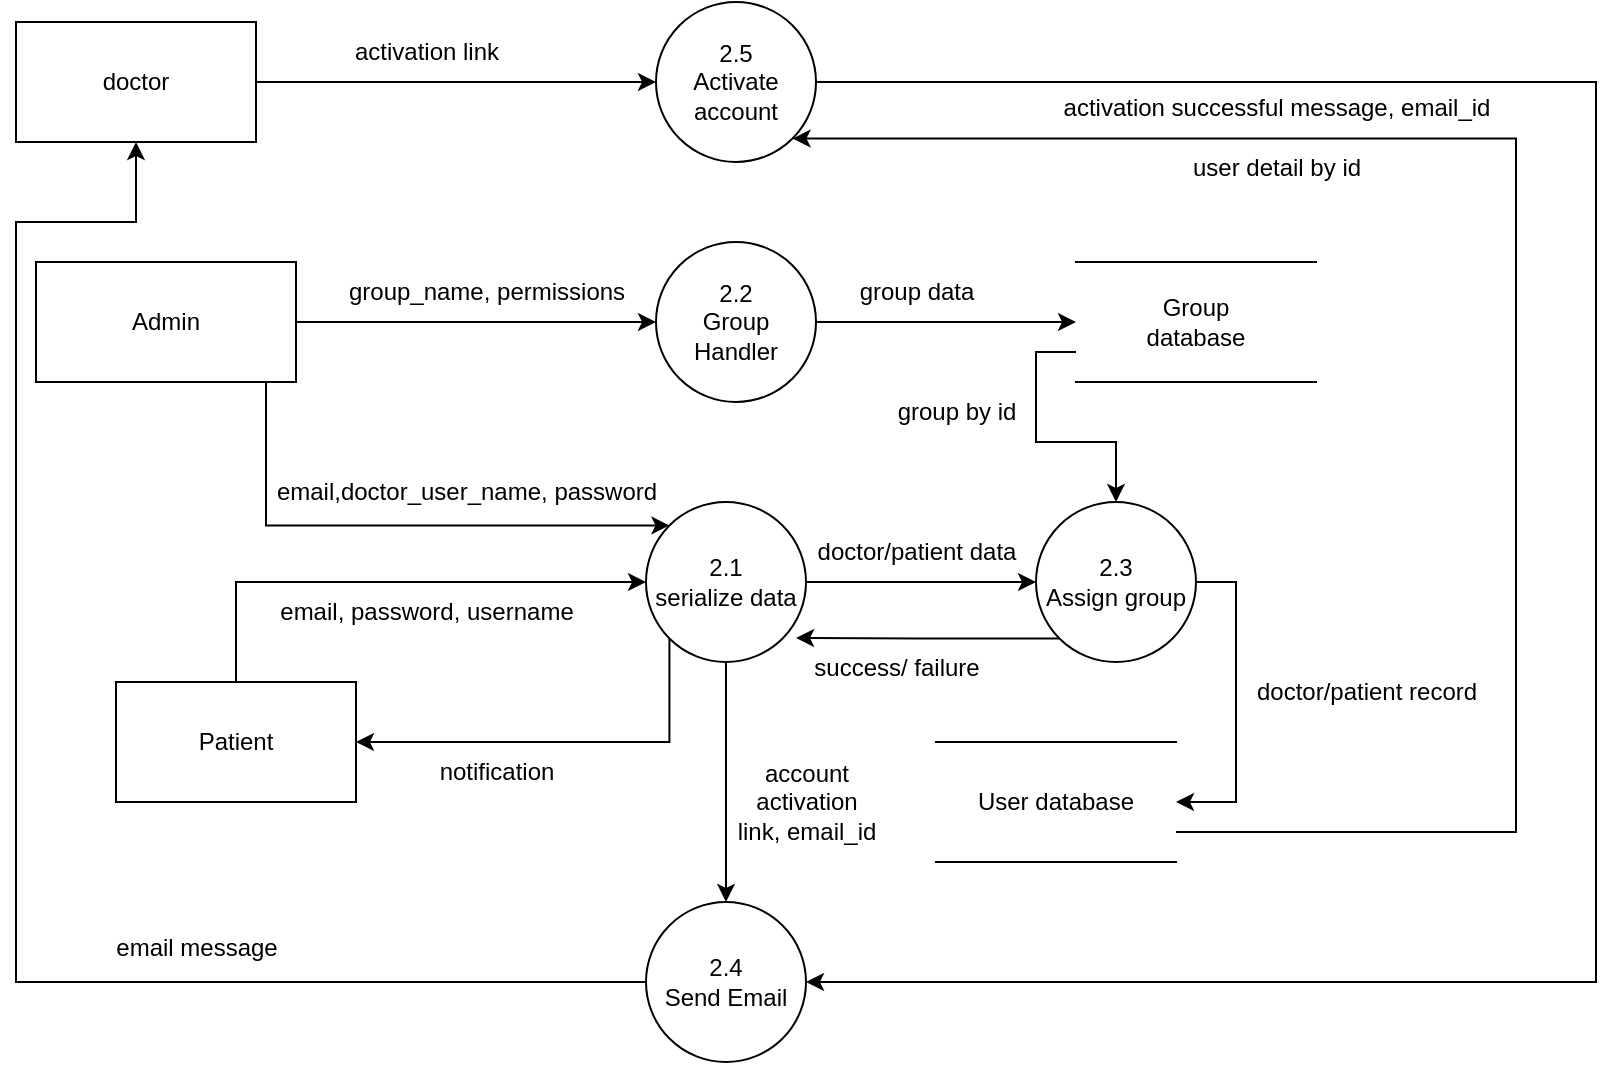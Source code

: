 <mxfile version="21.3.7" type="device">
  <diagram name="Page-1" id="ScTcoIWd-ozFRMPCGO9X">
    <mxGraphModel dx="1290" dy="1677" grid="1" gridSize="10" guides="1" tooltips="1" connect="1" arrows="1" fold="1" page="1" pageScale="1" pageWidth="850" pageHeight="1100" math="0" shadow="0">
      <root>
        <mxCell id="0" />
        <mxCell id="1" parent="0" />
        <mxCell id="XqFjgd2gh1nuLMFzxJLw-3" style="edgeStyle=orthogonalEdgeStyle;rounded=0;orthogonalLoop=1;jettySize=auto;html=1;exitX=0.5;exitY=0;exitDx=0;exitDy=0;entryX=0;entryY=0.5;entryDx=0;entryDy=0;" edge="1" parent="1" source="XqFjgd2gh1nuLMFzxJLw-1" target="XqFjgd2gh1nuLMFzxJLw-2">
          <mxGeometry relative="1" as="geometry">
            <Array as="points">
              <mxPoint x="130" y="240" />
            </Array>
          </mxGeometry>
        </mxCell>
        <mxCell id="XqFjgd2gh1nuLMFzxJLw-1" value="Patient" style="rounded=0;whiteSpace=wrap;html=1;" vertex="1" parent="1">
          <mxGeometry x="70" y="290" width="120" height="60" as="geometry" />
        </mxCell>
        <mxCell id="XqFjgd2gh1nuLMFzxJLw-19" style="edgeStyle=orthogonalEdgeStyle;rounded=0;orthogonalLoop=1;jettySize=auto;html=1;exitX=1;exitY=0.5;exitDx=0;exitDy=0;entryX=0;entryY=0.5;entryDx=0;entryDy=0;" edge="1" parent="1" source="XqFjgd2gh1nuLMFzxJLw-2" target="XqFjgd2gh1nuLMFzxJLw-17">
          <mxGeometry relative="1" as="geometry" />
        </mxCell>
        <mxCell id="XqFjgd2gh1nuLMFzxJLw-27" style="edgeStyle=orthogonalEdgeStyle;rounded=0;orthogonalLoop=1;jettySize=auto;html=1;exitX=0;exitY=1;exitDx=0;exitDy=0;entryX=1;entryY=0.5;entryDx=0;entryDy=0;" edge="1" parent="1" source="XqFjgd2gh1nuLMFzxJLw-2" target="XqFjgd2gh1nuLMFzxJLw-1">
          <mxGeometry relative="1" as="geometry">
            <Array as="points">
              <mxPoint x="347" y="320" />
            </Array>
          </mxGeometry>
        </mxCell>
        <mxCell id="XqFjgd2gh1nuLMFzxJLw-30" style="edgeStyle=orthogonalEdgeStyle;rounded=0;orthogonalLoop=1;jettySize=auto;html=1;exitX=0.5;exitY=1;exitDx=0;exitDy=0;entryX=0.5;entryY=0;entryDx=0;entryDy=0;" edge="1" parent="1" source="XqFjgd2gh1nuLMFzxJLw-2" target="XqFjgd2gh1nuLMFzxJLw-29">
          <mxGeometry relative="1" as="geometry" />
        </mxCell>
        <mxCell id="XqFjgd2gh1nuLMFzxJLw-2" value="2.1&lt;br&gt;serialize data" style="ellipse;whiteSpace=wrap;html=1;aspect=fixed;" vertex="1" parent="1">
          <mxGeometry x="335" y="200" width="80" height="80" as="geometry" />
        </mxCell>
        <mxCell id="XqFjgd2gh1nuLMFzxJLw-5" style="edgeStyle=orthogonalEdgeStyle;rounded=0;orthogonalLoop=1;jettySize=auto;html=1;entryX=0;entryY=0;entryDx=0;entryDy=0;" edge="1" parent="1" source="XqFjgd2gh1nuLMFzxJLw-4" target="XqFjgd2gh1nuLMFzxJLw-2">
          <mxGeometry relative="1" as="geometry">
            <Array as="points">
              <mxPoint x="145" y="212" />
            </Array>
          </mxGeometry>
        </mxCell>
        <mxCell id="XqFjgd2gh1nuLMFzxJLw-10" style="edgeStyle=orthogonalEdgeStyle;rounded=0;orthogonalLoop=1;jettySize=auto;html=1;exitX=1;exitY=0.5;exitDx=0;exitDy=0;entryX=0;entryY=0.5;entryDx=0;entryDy=0;" edge="1" parent="1" source="XqFjgd2gh1nuLMFzxJLw-4" target="XqFjgd2gh1nuLMFzxJLw-8">
          <mxGeometry relative="1" as="geometry" />
        </mxCell>
        <mxCell id="XqFjgd2gh1nuLMFzxJLw-35" style="edgeStyle=orthogonalEdgeStyle;rounded=0;orthogonalLoop=1;jettySize=auto;html=1;exitX=1;exitY=0.5;exitDx=0;exitDy=0;entryX=0;entryY=0.5;entryDx=0;entryDy=0;" edge="1" parent="1" source="XqFjgd2gh1nuLMFzxJLw-42" target="XqFjgd2gh1nuLMFzxJLw-34">
          <mxGeometry relative="1" as="geometry" />
        </mxCell>
        <mxCell id="XqFjgd2gh1nuLMFzxJLw-4" value="Admin" style="rounded=0;whiteSpace=wrap;html=1;" vertex="1" parent="1">
          <mxGeometry x="30" y="80" width="130" height="60" as="geometry" />
        </mxCell>
        <mxCell id="XqFjgd2gh1nuLMFzxJLw-6" value="email,doctor_user_name, password" style="text;html=1;align=center;verticalAlign=middle;resizable=0;points=[];autosize=1;strokeColor=none;fillColor=none;" vertex="1" parent="1">
          <mxGeometry x="140" y="180" width="210" height="30" as="geometry" />
        </mxCell>
        <mxCell id="XqFjgd2gh1nuLMFzxJLw-13" style="edgeStyle=orthogonalEdgeStyle;rounded=0;orthogonalLoop=1;jettySize=auto;html=1;exitX=1;exitY=0.5;exitDx=0;exitDy=0;" edge="1" parent="1" source="XqFjgd2gh1nuLMFzxJLw-8" target="XqFjgd2gh1nuLMFzxJLw-12">
          <mxGeometry relative="1" as="geometry" />
        </mxCell>
        <mxCell id="XqFjgd2gh1nuLMFzxJLw-15" style="edgeStyle=orthogonalEdgeStyle;rounded=0;orthogonalLoop=1;jettySize=auto;html=1;exitX=0;exitY=0.75;exitDx=0;exitDy=0;entryX=0.5;entryY=0;entryDx=0;entryDy=0;" edge="1" parent="1" source="XqFjgd2gh1nuLMFzxJLw-12" target="XqFjgd2gh1nuLMFzxJLw-17">
          <mxGeometry relative="1" as="geometry" />
        </mxCell>
        <mxCell id="XqFjgd2gh1nuLMFzxJLw-8" value="2.2&lt;br&gt;Group&lt;br&gt;Handler" style="ellipse;whiteSpace=wrap;html=1;aspect=fixed;" vertex="1" parent="1">
          <mxGeometry x="340" y="70" width="80" height="80" as="geometry" />
        </mxCell>
        <mxCell id="XqFjgd2gh1nuLMFzxJLw-11" value="group_name, permissions" style="text;html=1;align=center;verticalAlign=middle;resizable=0;points=[];autosize=1;strokeColor=none;fillColor=none;" vertex="1" parent="1">
          <mxGeometry x="175" y="80" width="160" height="30" as="geometry" />
        </mxCell>
        <mxCell id="XqFjgd2gh1nuLMFzxJLw-12" value="Group&lt;br&gt;database" style="shape=partialRectangle;whiteSpace=wrap;html=1;left=0;right=0;fillColor=none;" vertex="1" parent="1">
          <mxGeometry x="550" y="80" width="120" height="60" as="geometry" />
        </mxCell>
        <mxCell id="XqFjgd2gh1nuLMFzxJLw-14" value="group data" style="text;html=1;align=center;verticalAlign=middle;resizable=0;points=[];autosize=1;strokeColor=none;fillColor=none;" vertex="1" parent="1">
          <mxGeometry x="430" y="80" width="80" height="30" as="geometry" />
        </mxCell>
        <mxCell id="XqFjgd2gh1nuLMFzxJLw-16" value="group by id" style="text;html=1;align=center;verticalAlign=middle;resizable=0;points=[];autosize=1;strokeColor=none;fillColor=none;" vertex="1" parent="1">
          <mxGeometry x="450" y="140" width="80" height="30" as="geometry" />
        </mxCell>
        <mxCell id="XqFjgd2gh1nuLMFzxJLw-23" style="edgeStyle=orthogonalEdgeStyle;rounded=0;orthogonalLoop=1;jettySize=auto;html=1;exitX=1;exitY=0.5;exitDx=0;exitDy=0;entryX=1;entryY=0.5;entryDx=0;entryDy=0;" edge="1" parent="1" source="XqFjgd2gh1nuLMFzxJLw-17" target="XqFjgd2gh1nuLMFzxJLw-21">
          <mxGeometry relative="1" as="geometry">
            <Array as="points">
              <mxPoint x="630" y="240" />
              <mxPoint x="630" y="350" />
            </Array>
          </mxGeometry>
        </mxCell>
        <mxCell id="XqFjgd2gh1nuLMFzxJLw-25" style="edgeStyle=orthogonalEdgeStyle;rounded=0;orthogonalLoop=1;jettySize=auto;html=1;exitX=0;exitY=1;exitDx=0;exitDy=0;entryX=0.938;entryY=0.85;entryDx=0;entryDy=0;entryPerimeter=0;" edge="1" parent="1" source="XqFjgd2gh1nuLMFzxJLw-17" target="XqFjgd2gh1nuLMFzxJLw-2">
          <mxGeometry relative="1" as="geometry" />
        </mxCell>
        <mxCell id="XqFjgd2gh1nuLMFzxJLw-17" value="2.3&lt;br&gt;Assign group" style="ellipse;whiteSpace=wrap;html=1;aspect=fixed;" vertex="1" parent="1">
          <mxGeometry x="530" y="200" width="80" height="80" as="geometry" />
        </mxCell>
        <mxCell id="XqFjgd2gh1nuLMFzxJLw-20" value="doctor/patient data" style="text;html=1;align=center;verticalAlign=middle;resizable=0;points=[];autosize=1;strokeColor=none;fillColor=none;" vertex="1" parent="1">
          <mxGeometry x="410" y="210" width="120" height="30" as="geometry" />
        </mxCell>
        <mxCell id="XqFjgd2gh1nuLMFzxJLw-21" value="User database" style="shape=partialRectangle;whiteSpace=wrap;html=1;left=0;right=0;fillColor=none;" vertex="1" parent="1">
          <mxGeometry x="480" y="320" width="120" height="60" as="geometry" />
        </mxCell>
        <mxCell id="XqFjgd2gh1nuLMFzxJLw-22" value="email, password, username" style="text;html=1;align=center;verticalAlign=middle;resizable=0;points=[];autosize=1;strokeColor=none;fillColor=none;" vertex="1" parent="1">
          <mxGeometry x="140" y="240" width="170" height="30" as="geometry" />
        </mxCell>
        <mxCell id="XqFjgd2gh1nuLMFzxJLw-24" value="doctor/patient record" style="text;html=1;align=center;verticalAlign=middle;resizable=0;points=[];autosize=1;strokeColor=none;fillColor=none;" vertex="1" parent="1">
          <mxGeometry x="630" y="280" width="130" height="30" as="geometry" />
        </mxCell>
        <mxCell id="XqFjgd2gh1nuLMFzxJLw-26" value="success/ failure" style="text;html=1;align=center;verticalAlign=middle;resizable=0;points=[];autosize=1;strokeColor=none;fillColor=none;" vertex="1" parent="1">
          <mxGeometry x="405" y="268" width="110" height="30" as="geometry" />
        </mxCell>
        <mxCell id="XqFjgd2gh1nuLMFzxJLw-28" value="notification" style="text;html=1;align=center;verticalAlign=middle;resizable=0;points=[];autosize=1;strokeColor=none;fillColor=none;" vertex="1" parent="1">
          <mxGeometry x="220" y="320" width="80" height="30" as="geometry" />
        </mxCell>
        <mxCell id="XqFjgd2gh1nuLMFzxJLw-32" style="edgeStyle=orthogonalEdgeStyle;rounded=0;orthogonalLoop=1;jettySize=auto;html=1;exitX=0;exitY=0.5;exitDx=0;exitDy=0;entryX=0.5;entryY=1;entryDx=0;entryDy=0;" edge="1" parent="1" source="XqFjgd2gh1nuLMFzxJLw-29" target="XqFjgd2gh1nuLMFzxJLw-42">
          <mxGeometry relative="1" as="geometry">
            <Array as="points">
              <mxPoint x="20" y="440" />
              <mxPoint x="20" y="60" />
              <mxPoint x="80" y="60" />
            </Array>
          </mxGeometry>
        </mxCell>
        <mxCell id="XqFjgd2gh1nuLMFzxJLw-29" value="2.4&lt;br&gt;Send Email" style="ellipse;whiteSpace=wrap;html=1;aspect=fixed;" vertex="1" parent="1">
          <mxGeometry x="335" y="400" width="80" height="80" as="geometry" />
        </mxCell>
        <mxCell id="XqFjgd2gh1nuLMFzxJLw-31" value="account&lt;br&gt;activation&lt;br&gt;link, email_id" style="text;html=1;align=center;verticalAlign=middle;resizable=0;points=[];autosize=1;strokeColor=none;fillColor=none;" vertex="1" parent="1">
          <mxGeometry x="370" y="320" width="90" height="60" as="geometry" />
        </mxCell>
        <mxCell id="XqFjgd2gh1nuLMFzxJLw-33" value="email message" style="text;html=1;align=center;verticalAlign=middle;resizable=0;points=[];autosize=1;strokeColor=none;fillColor=none;" vertex="1" parent="1">
          <mxGeometry x="60" y="408" width="100" height="30" as="geometry" />
        </mxCell>
        <mxCell id="XqFjgd2gh1nuLMFzxJLw-37" style="edgeStyle=orthogonalEdgeStyle;rounded=0;orthogonalLoop=1;jettySize=auto;html=1;exitX=1;exitY=0.5;exitDx=0;exitDy=0;entryX=1;entryY=0.5;entryDx=0;entryDy=0;" edge="1" parent="1" source="XqFjgd2gh1nuLMFzxJLw-34" target="XqFjgd2gh1nuLMFzxJLw-29">
          <mxGeometry relative="1" as="geometry">
            <Array as="points">
              <mxPoint x="810" y="-10" />
              <mxPoint x="810" y="440" />
            </Array>
          </mxGeometry>
        </mxCell>
        <mxCell id="XqFjgd2gh1nuLMFzxJLw-39" style="edgeStyle=orthogonalEdgeStyle;rounded=0;orthogonalLoop=1;jettySize=auto;html=1;exitX=1;exitY=0.75;exitDx=0;exitDy=0;entryX=1;entryY=1;entryDx=0;entryDy=0;" edge="1" parent="1" source="XqFjgd2gh1nuLMFzxJLw-21" target="XqFjgd2gh1nuLMFzxJLw-34">
          <mxGeometry relative="1" as="geometry">
            <Array as="points">
              <mxPoint x="770" y="365" />
              <mxPoint x="770" y="18" />
            </Array>
          </mxGeometry>
        </mxCell>
        <mxCell id="XqFjgd2gh1nuLMFzxJLw-34" value="2.5&lt;br&gt;Activate account" style="ellipse;whiteSpace=wrap;html=1;aspect=fixed;" vertex="1" parent="1">
          <mxGeometry x="340" y="-50" width="80" height="80" as="geometry" />
        </mxCell>
        <mxCell id="XqFjgd2gh1nuLMFzxJLw-36" value="activation link" style="text;html=1;align=center;verticalAlign=middle;resizable=0;points=[];autosize=1;strokeColor=none;fillColor=none;" vertex="1" parent="1">
          <mxGeometry x="175" y="-40" width="100" height="30" as="geometry" />
        </mxCell>
        <mxCell id="XqFjgd2gh1nuLMFzxJLw-38" value="activation successful message, email_id" style="text;html=1;align=center;verticalAlign=middle;resizable=0;points=[];autosize=1;strokeColor=none;fillColor=none;" vertex="1" parent="1">
          <mxGeometry x="530" y="-12" width="240" height="30" as="geometry" />
        </mxCell>
        <mxCell id="XqFjgd2gh1nuLMFzxJLw-40" value="user detail by id" style="text;html=1;align=center;verticalAlign=middle;resizable=0;points=[];autosize=1;strokeColor=none;fillColor=none;" vertex="1" parent="1">
          <mxGeometry x="595" y="18" width="110" height="30" as="geometry" />
        </mxCell>
        <mxCell id="XqFjgd2gh1nuLMFzxJLw-42" value="doctor" style="whiteSpace=wrap;html=1;" vertex="1" parent="1">
          <mxGeometry x="20" y="-40" width="120" height="60" as="geometry" />
        </mxCell>
      </root>
    </mxGraphModel>
  </diagram>
</mxfile>
